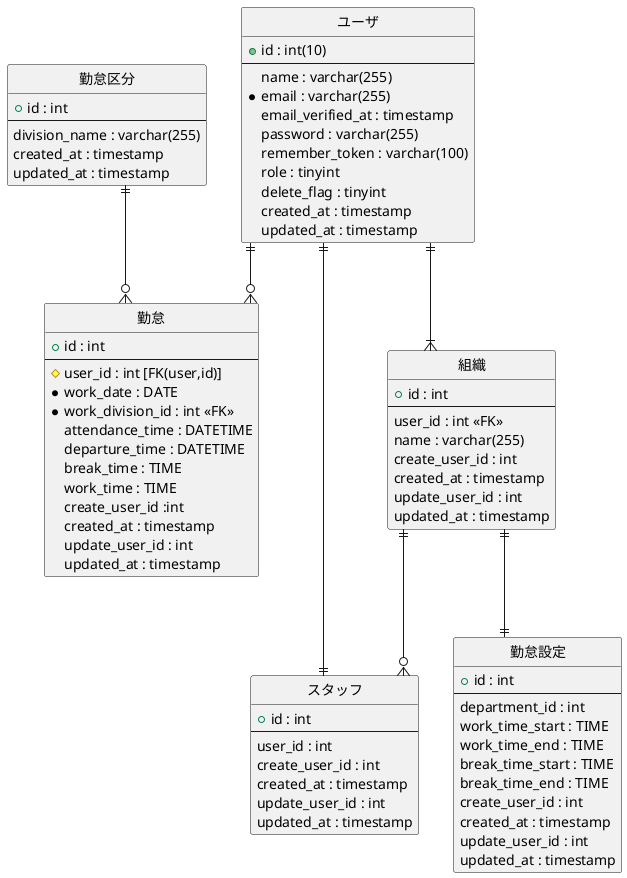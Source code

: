 @startuml
hide circle
skinparam linetype ortho

entity "ユーザ" as user {
  +id : int(10)
  --
  name : varchar(255)
  *email : varchar(255)
  email_verified_at : timestamp
  password : varchar(255)
  remember_token : varchar(100)
  role : tinyint
  delete_flag : tinyint
  created_at : timestamp
  updated_at : timestamp
}

entity "勤怠" as attendance {
  +id : int
  --
  #user_id : int [FK(user,id)]
  *work_date : DATE
  *work_division_id : int <<FK>>
  attendance_time : DATETIME
  departure_time : DATETIME
  break_time : TIME
  work_time : TIME
  create_user_id :int
  created_at : timestamp
  update_user_id : int
  updated_at : timestamp
}

entity "勤怠設定" as attendance_propaty {
    +id : int
    --
    department_id : int
    work_time_start : TIME
    work_time_end : TIME
    break_time_start : TIME
    break_time_end : TIME
    create_user_id : int
    created_at : timestamp
    update_user_id : int
    updated_at : timestamp
}

entity "勤怠区分" as work_division {
  +id : int
  --
  division_name : varchar(255)
  created_at : timestamp
  updated_at : timestamp
}

entity "スタッフ" as staff {
  +id : int
  --
  user_id : int
  create_user_id : int
  created_at : timestamp
  update_user_id : int
  updated_at : timestamp
}

entity "組織" as department {
  +id : int
  --
  user_id : int <<FK>>
  name : varchar(255)
  create_user_id : int
  created_at : timestamp
  update_user_id : int
  updated_at : timestamp
}

user||--o{attendance
user||--||staff
user||--|{department
department||--o{staff
department||--||attendance_propaty
work_division||--o{attendance

@enduml
